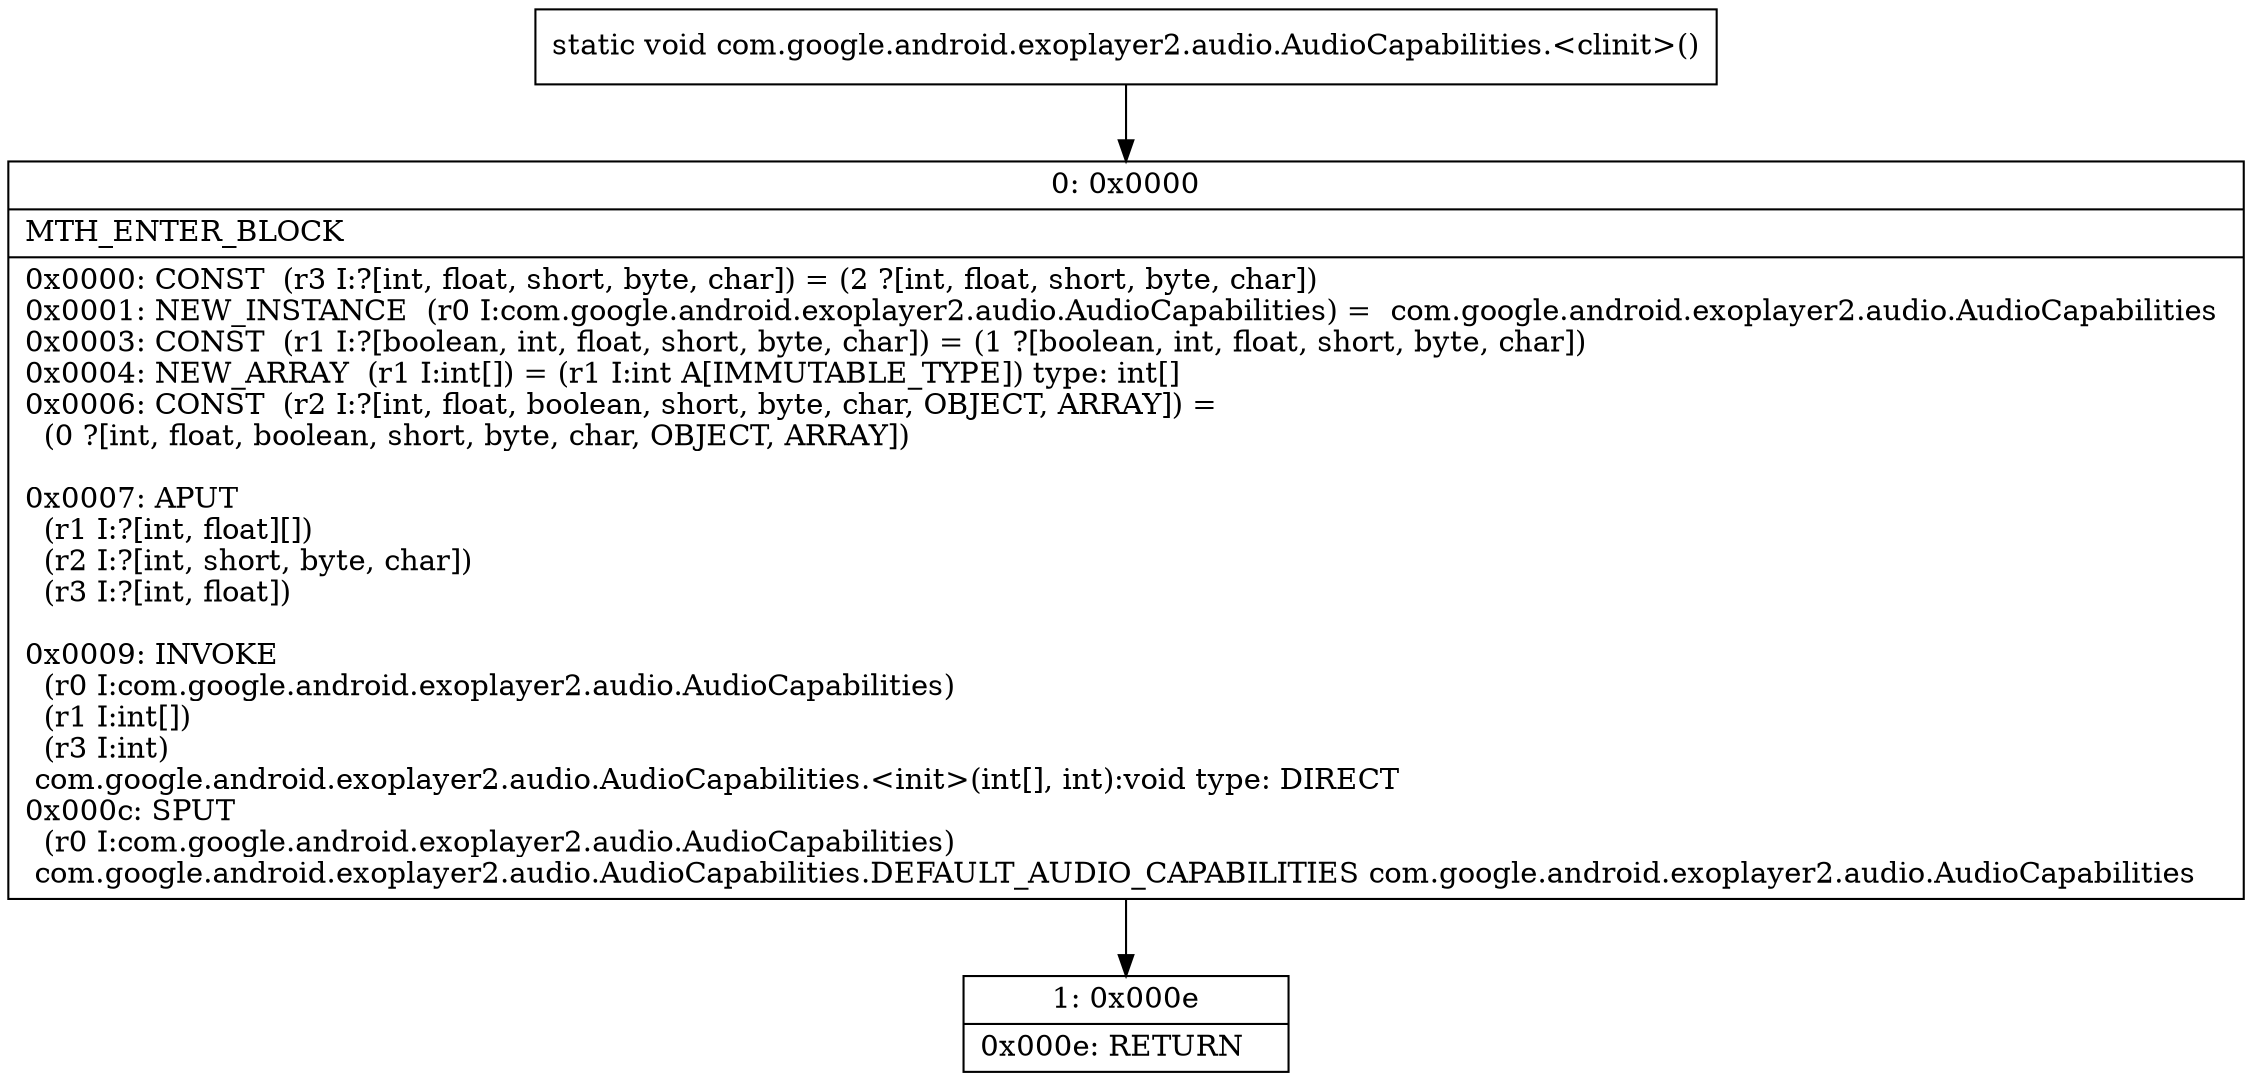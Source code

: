 digraph "CFG forcom.google.android.exoplayer2.audio.AudioCapabilities.\<clinit\>()V" {
Node_0 [shape=record,label="{0\:\ 0x0000|MTH_ENTER_BLOCK\l|0x0000: CONST  (r3 I:?[int, float, short, byte, char]) = (2 ?[int, float, short, byte, char]) \l0x0001: NEW_INSTANCE  (r0 I:com.google.android.exoplayer2.audio.AudioCapabilities) =  com.google.android.exoplayer2.audio.AudioCapabilities \l0x0003: CONST  (r1 I:?[boolean, int, float, short, byte, char]) = (1 ?[boolean, int, float, short, byte, char]) \l0x0004: NEW_ARRAY  (r1 I:int[]) = (r1 I:int A[IMMUTABLE_TYPE]) type: int[] \l0x0006: CONST  (r2 I:?[int, float, boolean, short, byte, char, OBJECT, ARRAY]) = \l  (0 ?[int, float, boolean, short, byte, char, OBJECT, ARRAY])\l \l0x0007: APUT  \l  (r1 I:?[int, float][])\l  (r2 I:?[int, short, byte, char])\l  (r3 I:?[int, float])\l \l0x0009: INVOKE  \l  (r0 I:com.google.android.exoplayer2.audio.AudioCapabilities)\l  (r1 I:int[])\l  (r3 I:int)\l com.google.android.exoplayer2.audio.AudioCapabilities.\<init\>(int[], int):void type: DIRECT \l0x000c: SPUT  \l  (r0 I:com.google.android.exoplayer2.audio.AudioCapabilities)\l com.google.android.exoplayer2.audio.AudioCapabilities.DEFAULT_AUDIO_CAPABILITIES com.google.android.exoplayer2.audio.AudioCapabilities \l}"];
Node_1 [shape=record,label="{1\:\ 0x000e|0x000e: RETURN   \l}"];
MethodNode[shape=record,label="{static void com.google.android.exoplayer2.audio.AudioCapabilities.\<clinit\>() }"];
MethodNode -> Node_0;
Node_0 -> Node_1;
}

